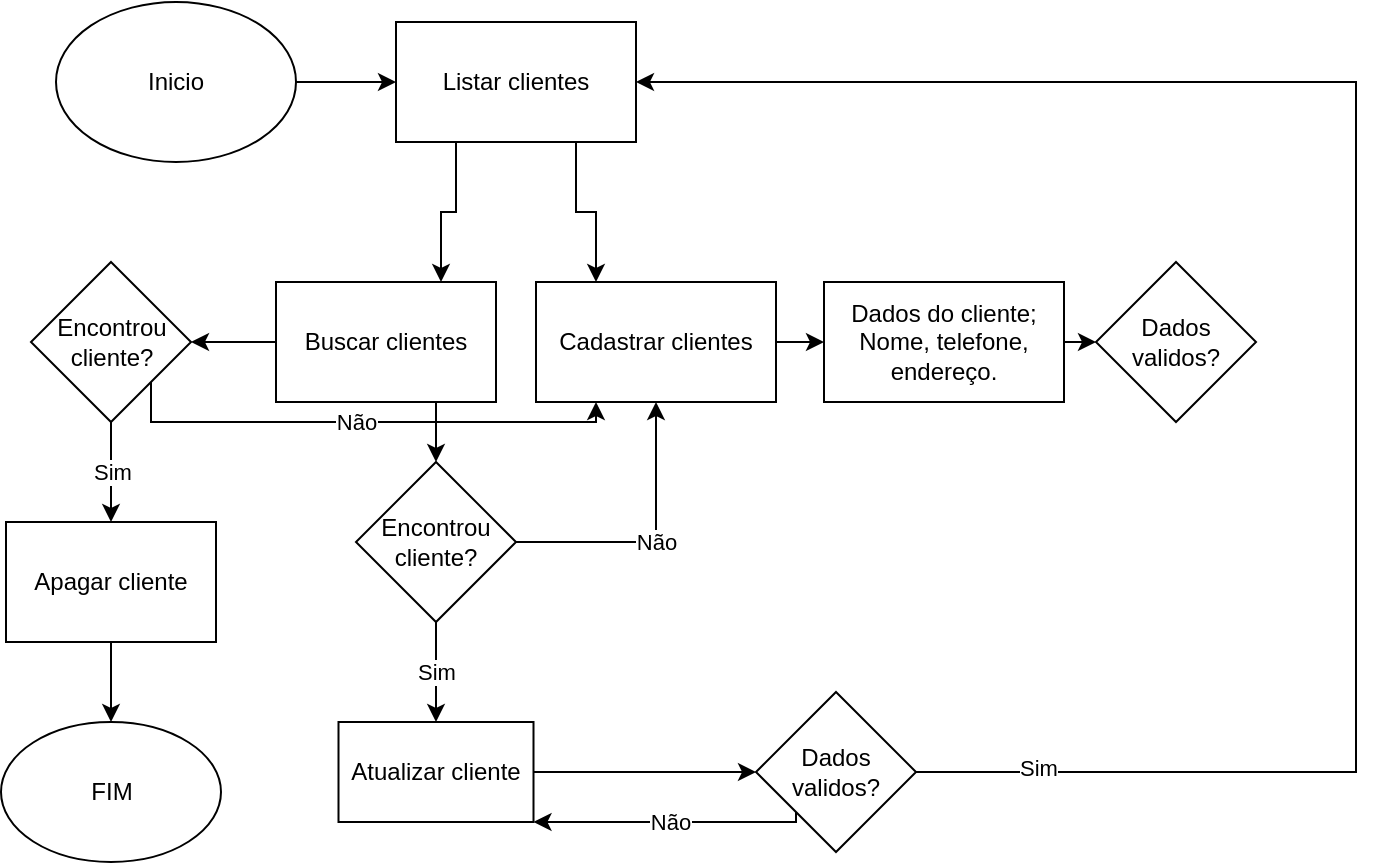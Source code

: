 <mxfile version="24.4.6" type="device">
  <diagram name="Página-1" id="mab60y0g9BIxzLfjdxpM">
    <mxGraphModel dx="1434" dy="782" grid="1" gridSize="10" guides="1" tooltips="1" connect="1" arrows="1" fold="1" page="1" pageScale="1" pageWidth="827" pageHeight="1169" math="0" shadow="0">
      <root>
        <mxCell id="0" />
        <mxCell id="1" parent="0" />
        <mxCell id="9ZjnTT0w3MI4GpvlhG_B-3" style="edgeStyle=orthogonalEdgeStyle;rounded=0;orthogonalLoop=1;jettySize=auto;html=1;exitX=1;exitY=0.5;exitDx=0;exitDy=0;" edge="1" parent="1" source="9ZjnTT0w3MI4GpvlhG_B-1" target="9ZjnTT0w3MI4GpvlhG_B-2">
          <mxGeometry relative="1" as="geometry" />
        </mxCell>
        <mxCell id="9ZjnTT0w3MI4GpvlhG_B-1" value="Inicio" style="ellipse;whiteSpace=wrap;html=1;" vertex="1" parent="1">
          <mxGeometry x="30" y="40" width="120" height="80" as="geometry" />
        </mxCell>
        <mxCell id="9ZjnTT0w3MI4GpvlhG_B-11" style="edgeStyle=orthogonalEdgeStyle;rounded=0;orthogonalLoop=1;jettySize=auto;html=1;exitX=0.25;exitY=1;exitDx=0;exitDy=0;entryX=0.75;entryY=0;entryDx=0;entryDy=0;" edge="1" parent="1" source="9ZjnTT0w3MI4GpvlhG_B-2" target="9ZjnTT0w3MI4GpvlhG_B-10">
          <mxGeometry relative="1" as="geometry" />
        </mxCell>
        <mxCell id="9ZjnTT0w3MI4GpvlhG_B-14" style="edgeStyle=orthogonalEdgeStyle;rounded=0;orthogonalLoop=1;jettySize=auto;html=1;exitX=0.75;exitY=1;exitDx=0;exitDy=0;entryX=0.25;entryY=0;entryDx=0;entryDy=0;" edge="1" parent="1" source="9ZjnTT0w3MI4GpvlhG_B-2" target="9ZjnTT0w3MI4GpvlhG_B-13">
          <mxGeometry relative="1" as="geometry" />
        </mxCell>
        <mxCell id="9ZjnTT0w3MI4GpvlhG_B-2" value="Listar clientes" style="rounded=0;whiteSpace=wrap;html=1;" vertex="1" parent="1">
          <mxGeometry x="200" y="50" width="120" height="60" as="geometry" />
        </mxCell>
        <mxCell id="9ZjnTT0w3MI4GpvlhG_B-7" style="edgeStyle=orthogonalEdgeStyle;rounded=0;orthogonalLoop=1;jettySize=auto;html=1;exitX=1;exitY=0.5;exitDx=0;exitDy=0;entryX=0;entryY=0.5;entryDx=0;entryDy=0;" edge="1" parent="1" source="9ZjnTT0w3MI4GpvlhG_B-4" target="9ZjnTT0w3MI4GpvlhG_B-6">
          <mxGeometry relative="1" as="geometry" />
        </mxCell>
        <mxCell id="9ZjnTT0w3MI4GpvlhG_B-4" value="Dados do cliente; Nome, telefone, endereço." style="rounded=0;whiteSpace=wrap;html=1;" vertex="1" parent="1">
          <mxGeometry x="414" y="180" width="120" height="60" as="geometry" />
        </mxCell>
        <mxCell id="9ZjnTT0w3MI4GpvlhG_B-6" value="Dados validos?" style="rhombus;whiteSpace=wrap;html=1;" vertex="1" parent="1">
          <mxGeometry x="550" y="170" width="80" height="80" as="geometry" />
        </mxCell>
        <mxCell id="9ZjnTT0w3MI4GpvlhG_B-21" style="edgeStyle=orthogonalEdgeStyle;rounded=0;orthogonalLoop=1;jettySize=auto;html=1;entryX=1;entryY=0.5;entryDx=0;entryDy=0;exitX=0;exitY=0.5;exitDx=0;exitDy=0;" edge="1" parent="1" source="9ZjnTT0w3MI4GpvlhG_B-10" target="9ZjnTT0w3MI4GpvlhG_B-20">
          <mxGeometry relative="1" as="geometry">
            <mxPoint x="195" y="240" as="sourcePoint" />
          </mxGeometry>
        </mxCell>
        <mxCell id="9ZjnTT0w3MI4GpvlhG_B-29" style="edgeStyle=orthogonalEdgeStyle;rounded=0;orthogonalLoop=1;jettySize=auto;html=1;exitX=0.75;exitY=1;exitDx=0;exitDy=0;entryX=0.5;entryY=0;entryDx=0;entryDy=0;" edge="1" parent="1" source="9ZjnTT0w3MI4GpvlhG_B-10" target="9ZjnTT0w3MI4GpvlhG_B-28">
          <mxGeometry relative="1" as="geometry" />
        </mxCell>
        <mxCell id="9ZjnTT0w3MI4GpvlhG_B-10" value="Buscar clientes" style="rounded=0;whiteSpace=wrap;html=1;" vertex="1" parent="1">
          <mxGeometry x="140" y="180" width="110" height="60" as="geometry" />
        </mxCell>
        <mxCell id="9ZjnTT0w3MI4GpvlhG_B-34" style="edgeStyle=orthogonalEdgeStyle;rounded=0;orthogonalLoop=1;jettySize=auto;html=1;exitX=1;exitY=0.5;exitDx=0;exitDy=0;entryX=0;entryY=0.5;entryDx=0;entryDy=0;" edge="1" parent="1" source="9ZjnTT0w3MI4GpvlhG_B-13" target="9ZjnTT0w3MI4GpvlhG_B-4">
          <mxGeometry relative="1" as="geometry" />
        </mxCell>
        <mxCell id="9ZjnTT0w3MI4GpvlhG_B-13" value="Cadastrar clientes" style="rounded=0;whiteSpace=wrap;html=1;" vertex="1" parent="1">
          <mxGeometry x="270" y="180" width="120" height="60" as="geometry" />
        </mxCell>
        <mxCell id="9ZjnTT0w3MI4GpvlhG_B-23" style="edgeStyle=orthogonalEdgeStyle;rounded=0;orthogonalLoop=1;jettySize=auto;html=1;exitX=0.5;exitY=1;exitDx=0;exitDy=0;entryX=0.5;entryY=0;entryDx=0;entryDy=0;" edge="1" parent="1" source="9ZjnTT0w3MI4GpvlhG_B-17" target="9ZjnTT0w3MI4GpvlhG_B-18">
          <mxGeometry relative="1" as="geometry" />
        </mxCell>
        <mxCell id="9ZjnTT0w3MI4GpvlhG_B-17" value="Apagar cliente" style="rounded=0;whiteSpace=wrap;html=1;" vertex="1" parent="1">
          <mxGeometry x="5" y="300" width="105" height="60" as="geometry" />
        </mxCell>
        <mxCell id="9ZjnTT0w3MI4GpvlhG_B-18" value="FIM" style="ellipse;whiteSpace=wrap;html=1;" vertex="1" parent="1">
          <mxGeometry x="2.5" y="400" width="110" height="70" as="geometry" />
        </mxCell>
        <mxCell id="9ZjnTT0w3MI4GpvlhG_B-22" value="Sim" style="edgeStyle=orthogonalEdgeStyle;rounded=0;orthogonalLoop=1;jettySize=auto;html=1;exitX=0.5;exitY=1;exitDx=0;exitDy=0;entryX=0.5;entryY=0;entryDx=0;entryDy=0;" edge="1" parent="1" source="9ZjnTT0w3MI4GpvlhG_B-20" target="9ZjnTT0w3MI4GpvlhG_B-17">
          <mxGeometry relative="1" as="geometry" />
        </mxCell>
        <mxCell id="9ZjnTT0w3MI4GpvlhG_B-27" value="Não" style="edgeStyle=orthogonalEdgeStyle;rounded=0;orthogonalLoop=1;jettySize=auto;html=1;exitX=1;exitY=1;exitDx=0;exitDy=0;entryX=0.25;entryY=1;entryDx=0;entryDy=0;" edge="1" parent="1" source="9ZjnTT0w3MI4GpvlhG_B-20" target="9ZjnTT0w3MI4GpvlhG_B-13">
          <mxGeometry x="-0.03" relative="1" as="geometry">
            <Array as="points">
              <mxPoint x="78" y="250" />
              <mxPoint x="300" y="250" />
            </Array>
            <mxPoint as="offset" />
          </mxGeometry>
        </mxCell>
        <mxCell id="9ZjnTT0w3MI4GpvlhG_B-20" value="Encontrou cliente?" style="rhombus;whiteSpace=wrap;html=1;" vertex="1" parent="1">
          <mxGeometry x="17.5" y="170" width="80" height="80" as="geometry" />
        </mxCell>
        <mxCell id="9ZjnTT0w3MI4GpvlhG_B-33" style="edgeStyle=orthogonalEdgeStyle;rounded=0;orthogonalLoop=1;jettySize=auto;html=1;exitX=1;exitY=0.5;exitDx=0;exitDy=0;entryX=0;entryY=0.5;entryDx=0;entryDy=0;" edge="1" parent="1" source="9ZjnTT0w3MI4GpvlhG_B-24" target="9ZjnTT0w3MI4GpvlhG_B-32">
          <mxGeometry relative="1" as="geometry" />
        </mxCell>
        <mxCell id="9ZjnTT0w3MI4GpvlhG_B-24" value="Atualizar cliente" style="rounded=0;whiteSpace=wrap;html=1;" vertex="1" parent="1">
          <mxGeometry x="171.25" y="400" width="97.5" height="50" as="geometry" />
        </mxCell>
        <mxCell id="9ZjnTT0w3MI4GpvlhG_B-30" value="Não" style="edgeStyle=orthogonalEdgeStyle;rounded=0;orthogonalLoop=1;jettySize=auto;html=1;exitX=1;exitY=0.5;exitDx=0;exitDy=0;entryX=0.5;entryY=1;entryDx=0;entryDy=0;" edge="1" parent="1" source="9ZjnTT0w3MI4GpvlhG_B-28" target="9ZjnTT0w3MI4GpvlhG_B-13">
          <mxGeometry relative="1" as="geometry" />
        </mxCell>
        <mxCell id="9ZjnTT0w3MI4GpvlhG_B-31" value="Sim" style="edgeStyle=orthogonalEdgeStyle;rounded=0;orthogonalLoop=1;jettySize=auto;html=1;entryX=0.5;entryY=0;entryDx=0;entryDy=0;" edge="1" parent="1" source="9ZjnTT0w3MI4GpvlhG_B-28" target="9ZjnTT0w3MI4GpvlhG_B-24">
          <mxGeometry relative="1" as="geometry" />
        </mxCell>
        <mxCell id="9ZjnTT0w3MI4GpvlhG_B-28" value="Encontrou cliente?" style="rhombus;whiteSpace=wrap;html=1;" vertex="1" parent="1">
          <mxGeometry x="180" y="270" width="80" height="80" as="geometry" />
        </mxCell>
        <mxCell id="9ZjnTT0w3MI4GpvlhG_B-35" value="Não" style="edgeStyle=orthogonalEdgeStyle;rounded=0;orthogonalLoop=1;jettySize=auto;html=1;exitX=0;exitY=1;exitDx=0;exitDy=0;entryX=1;entryY=1;entryDx=0;entryDy=0;" edge="1" parent="1" source="9ZjnTT0w3MI4GpvlhG_B-32" target="9ZjnTT0w3MI4GpvlhG_B-24">
          <mxGeometry relative="1" as="geometry">
            <Array as="points">
              <mxPoint x="400" y="450" />
            </Array>
          </mxGeometry>
        </mxCell>
        <mxCell id="9ZjnTT0w3MI4GpvlhG_B-36" style="edgeStyle=orthogonalEdgeStyle;rounded=0;orthogonalLoop=1;jettySize=auto;html=1;entryX=1;entryY=0.5;entryDx=0;entryDy=0;" edge="1" parent="1" source="9ZjnTT0w3MI4GpvlhG_B-32" target="9ZjnTT0w3MI4GpvlhG_B-2">
          <mxGeometry relative="1" as="geometry">
            <Array as="points">
              <mxPoint x="680" y="425" />
              <mxPoint x="680" y="80" />
            </Array>
          </mxGeometry>
        </mxCell>
        <mxCell id="9ZjnTT0w3MI4GpvlhG_B-37" value="Sim" style="edgeLabel;html=1;align=center;verticalAlign=middle;resizable=0;points=[];" vertex="1" connectable="0" parent="9ZjnTT0w3MI4GpvlhG_B-36">
          <mxGeometry x="-0.868" y="2" relative="1" as="geometry">
            <mxPoint as="offset" />
          </mxGeometry>
        </mxCell>
        <mxCell id="9ZjnTT0w3MI4GpvlhG_B-32" value="Dados validos?" style="rhombus;whiteSpace=wrap;html=1;" vertex="1" parent="1">
          <mxGeometry x="380" y="385" width="80" height="80" as="geometry" />
        </mxCell>
      </root>
    </mxGraphModel>
  </diagram>
</mxfile>
